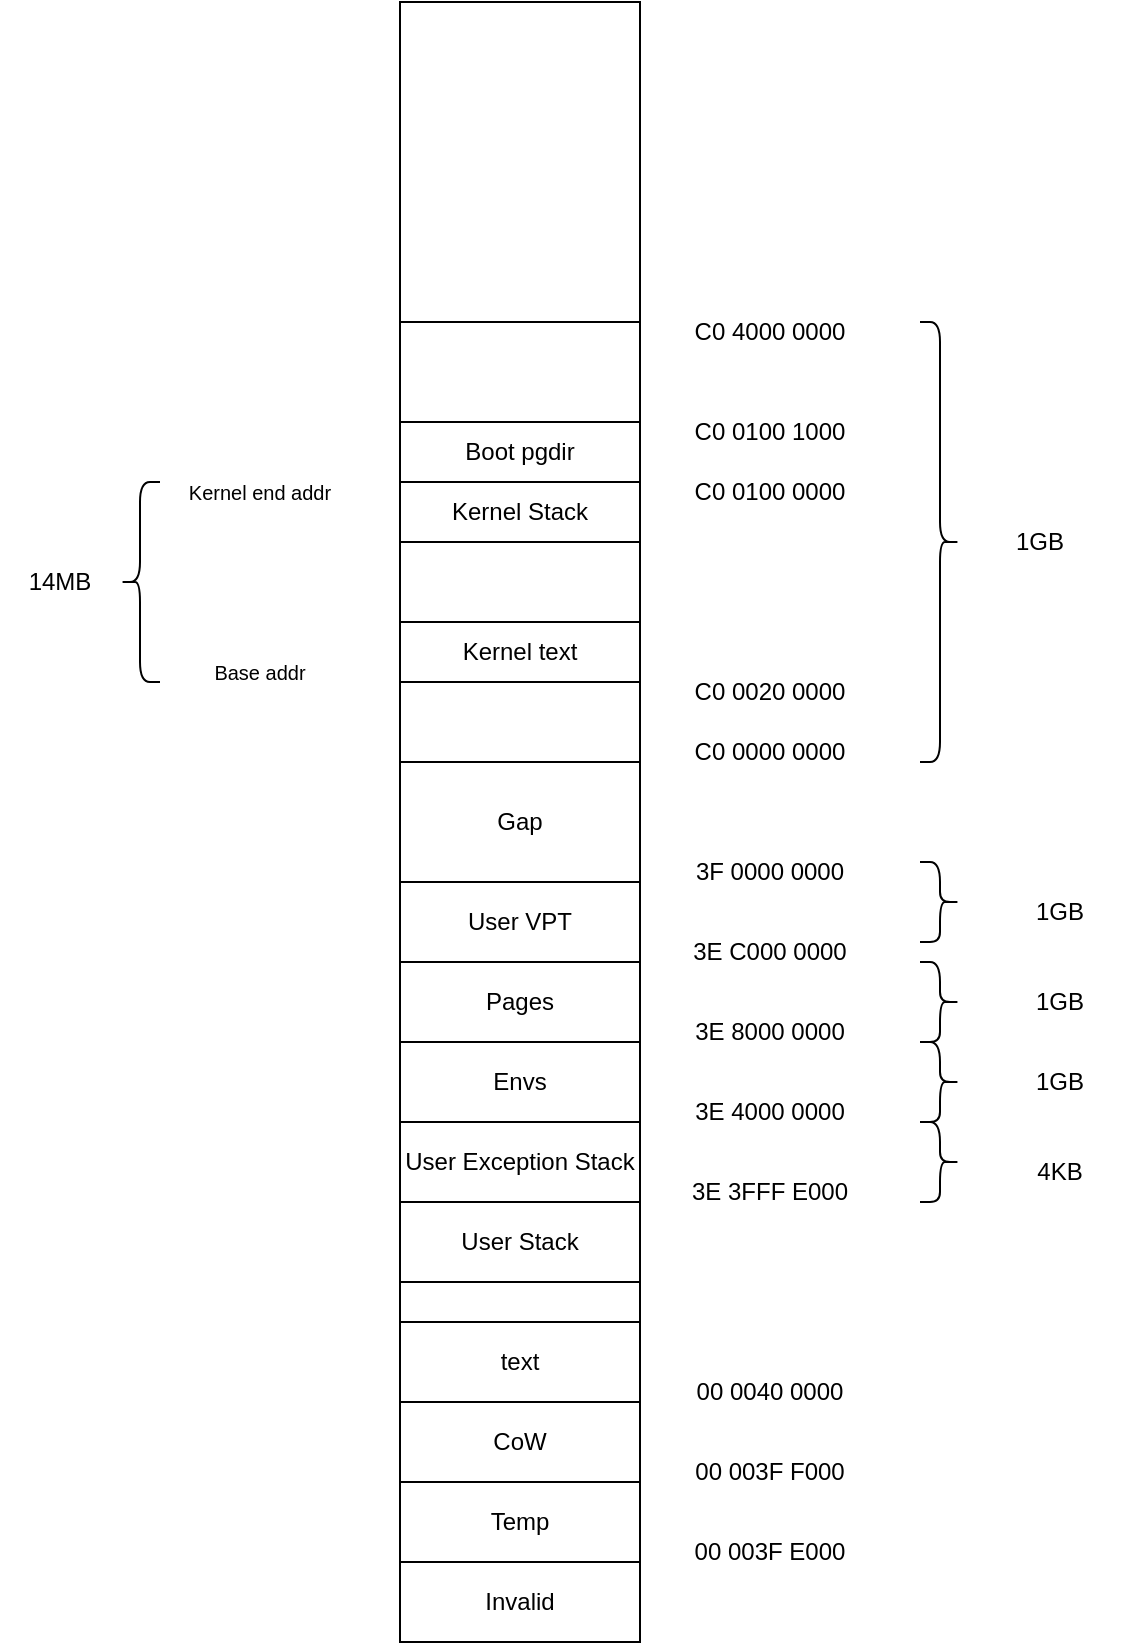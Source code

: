 <mxfile version="27.0.5">
  <diagram name="Page-1" id="hDKnlDYhPMeLxKIVLqfj">
    <mxGraphModel dx="815" dy="480" grid="1" gridSize="10" guides="1" tooltips="1" connect="1" arrows="1" fold="1" page="1" pageScale="1" pageWidth="827" pageHeight="1169" math="0" shadow="0">
      <root>
        <mxCell id="0" />
        <mxCell id="1" parent="0" />
        <mxCell id="FOV5wTT--X5z5NpUAhja-1" value="" style="rounded=0;whiteSpace=wrap;html=1;" parent="1" vertex="1">
          <mxGeometry x="210" y="260" width="120" height="660" as="geometry" />
        </mxCell>
        <mxCell id="FOV5wTT--X5z5NpUAhja-2" value="" style="rounded=0;whiteSpace=wrap;html=1;" parent="1" vertex="1">
          <mxGeometry x="210" y="340" width="120" height="140" as="geometry" />
        </mxCell>
        <mxCell id="FOV5wTT--X5z5NpUAhja-3" value="Kernel text" style="rounded=0;whiteSpace=wrap;html=1;" parent="1" vertex="1">
          <mxGeometry x="210" y="410" width="120" height="30" as="geometry" />
        </mxCell>
        <mxCell id="FOV5wTT--X5z5NpUAhja-4" value="C0 0000 0000" style="text;html=1;align=center;verticalAlign=middle;whiteSpace=wrap;rounded=0;" parent="1" vertex="1">
          <mxGeometry x="330" y="460" width="130" height="30" as="geometry" />
        </mxCell>
        <mxCell id="FOV5wTT--X5z5NpUAhja-5" value="C0 0020 0000" style="text;html=1;align=center;verticalAlign=middle;whiteSpace=wrap;rounded=0;" parent="1" vertex="1">
          <mxGeometry x="330" y="430" width="130" height="30" as="geometry" />
        </mxCell>
        <mxCell id="FOV5wTT--X5z5NpUAhja-6" value="C0 0100 0000" style="text;html=1;align=center;verticalAlign=middle;whiteSpace=wrap;rounded=0;" parent="1" vertex="1">
          <mxGeometry x="330" y="330" width="130" height="30" as="geometry" />
        </mxCell>
        <mxCell id="FOV5wTT--X5z5NpUAhja-7" value="&lt;font style=&quot;font-size: 10px;&quot;&gt;Kernel end addr&lt;/font&gt;" style="text;html=1;align=center;verticalAlign=middle;whiteSpace=wrap;rounded=0;" parent="1" vertex="1">
          <mxGeometry x="70" y="330" width="140" height="30" as="geometry" />
        </mxCell>
        <mxCell id="FOV5wTT--X5z5NpUAhja-8" value="&lt;font style=&quot;font-size: 10px;&quot;&gt;Base addr&lt;/font&gt;" style="text;html=1;align=center;verticalAlign=middle;whiteSpace=wrap;rounded=0;" parent="1" vertex="1">
          <mxGeometry x="70" y="420" width="140" height="30" as="geometry" />
        </mxCell>
        <mxCell id="FOV5wTT--X5z5NpUAhja-9" value="" style="shape=curlyBracket;whiteSpace=wrap;html=1;rounded=1;labelPosition=left;verticalLabelPosition=middle;align=right;verticalAlign=middle;" parent="1" vertex="1">
          <mxGeometry x="70" y="340" width="20" height="100" as="geometry" />
        </mxCell>
        <mxCell id="FOV5wTT--X5z5NpUAhja-10" value="14MB" style="text;html=1;align=center;verticalAlign=middle;whiteSpace=wrap;rounded=0;" parent="1" vertex="1">
          <mxGeometry x="10" y="375" width="60" height="30" as="geometry" />
        </mxCell>
        <mxCell id="FOV5wTT--X5z5NpUAhja-11" value="C0 4000 0000" style="text;html=1;align=center;verticalAlign=middle;whiteSpace=wrap;rounded=0;" parent="1" vertex="1">
          <mxGeometry x="330" y="250" width="130" height="30" as="geometry" />
        </mxCell>
        <mxCell id="FOV5wTT--X5z5NpUAhja-13" value="" style="shape=curlyBracket;whiteSpace=wrap;html=1;rounded=1;flipH=1;labelPosition=right;verticalLabelPosition=middle;align=left;verticalAlign=middle;" parent="1" vertex="1">
          <mxGeometry x="470" y="260" width="20" height="220" as="geometry" />
        </mxCell>
        <mxCell id="FOV5wTT--X5z5NpUAhja-14" value="1GB" style="text;html=1;align=center;verticalAlign=middle;whiteSpace=wrap;rounded=0;" parent="1" vertex="1">
          <mxGeometry x="500" y="355" width="60" height="30" as="geometry" />
        </mxCell>
        <mxCell id="FOV5wTT--X5z5NpUAhja-15" value="" style="rounded=0;whiteSpace=wrap;html=1;" parent="1" vertex="1">
          <mxGeometry x="210" y="100" width="120" height="160" as="geometry" />
        </mxCell>
        <mxCell id="FOV5wTT--X5z5NpUAhja-18" value="Kernel Stack" style="rounded=0;whiteSpace=wrap;html=1;" parent="1" vertex="1">
          <mxGeometry x="210" y="340" width="120" height="30" as="geometry" />
        </mxCell>
        <mxCell id="FOV5wTT--X5z5NpUAhja-20" value="Boot pgdir" style="rounded=0;whiteSpace=wrap;html=1;" parent="1" vertex="1">
          <mxGeometry x="210" y="310" width="120" height="30" as="geometry" />
        </mxCell>
        <mxCell id="FOV5wTT--X5z5NpUAhja-21" value="C0 0100 1000" style="text;html=1;align=center;verticalAlign=middle;whiteSpace=wrap;rounded=0;" parent="1" vertex="1">
          <mxGeometry x="330" y="300" width="130" height="30" as="geometry" />
        </mxCell>
        <mxCell id="FOV5wTT--X5z5NpUAhja-22" value="Gap" style="rounded=0;whiteSpace=wrap;html=1;" parent="1" vertex="1">
          <mxGeometry x="210" y="480" width="120" height="60" as="geometry" />
        </mxCell>
        <mxCell id="FOV5wTT--X5z5NpUAhja-23" value="3F 0000 0000" style="text;html=1;align=center;verticalAlign=middle;whiteSpace=wrap;rounded=0;" parent="1" vertex="1">
          <mxGeometry x="330" y="520" width="130" height="30" as="geometry" />
        </mxCell>
        <mxCell id="FOV5wTT--X5z5NpUAhja-24" value="Invalid" style="rounded=0;whiteSpace=wrap;html=1;" parent="1" vertex="1">
          <mxGeometry x="210" y="880" width="120" height="40" as="geometry" />
        </mxCell>
        <mxCell id="FOV5wTT--X5z5NpUAhja-25" value="text" style="rounded=0;whiteSpace=wrap;html=1;" parent="1" vertex="1">
          <mxGeometry x="210" y="760" width="120" height="40" as="geometry" />
        </mxCell>
        <mxCell id="FOV5wTT--X5z5NpUAhja-26" value="00 0040 0000" style="text;html=1;align=center;verticalAlign=middle;whiteSpace=wrap;rounded=0;" parent="1" vertex="1">
          <mxGeometry x="330" y="780" width="130" height="30" as="geometry" />
        </mxCell>
        <mxCell id="FOV5wTT--X5z5NpUAhja-27" value="CoW" style="rounded=0;whiteSpace=wrap;html=1;" parent="1" vertex="1">
          <mxGeometry x="210" y="800" width="120" height="40" as="geometry" />
        </mxCell>
        <mxCell id="FOV5wTT--X5z5NpUAhja-28" value="00 003F F000" style="text;html=1;align=center;verticalAlign=middle;whiteSpace=wrap;rounded=0;" parent="1" vertex="1">
          <mxGeometry x="330" y="820" width="130" height="30" as="geometry" />
        </mxCell>
        <mxCell id="FOV5wTT--X5z5NpUAhja-29" value="Temp" style="rounded=0;whiteSpace=wrap;html=1;" parent="1" vertex="1">
          <mxGeometry x="210" y="840" width="120" height="40" as="geometry" />
        </mxCell>
        <mxCell id="FOV5wTT--X5z5NpUAhja-30" value="00 003F E000" style="text;html=1;align=center;verticalAlign=middle;whiteSpace=wrap;rounded=0;" parent="1" vertex="1">
          <mxGeometry x="330" y="860" width="130" height="30" as="geometry" />
        </mxCell>
        <mxCell id="FOV5wTT--X5z5NpUAhja-32" value="User VPT" style="rounded=0;whiteSpace=wrap;html=1;" parent="1" vertex="1">
          <mxGeometry x="210" y="540" width="120" height="40" as="geometry" />
        </mxCell>
        <mxCell id="FOV5wTT--X5z5NpUAhja-33" value="3E C000 0000" style="text;html=1;align=center;verticalAlign=middle;whiteSpace=wrap;rounded=0;" parent="1" vertex="1">
          <mxGeometry x="330" y="560" width="130" height="30" as="geometry" />
        </mxCell>
        <mxCell id="FOV5wTT--X5z5NpUAhja-34" value="Pages" style="rounded=0;whiteSpace=wrap;html=1;" parent="1" vertex="1">
          <mxGeometry x="210" y="580" width="120" height="40" as="geometry" />
        </mxCell>
        <mxCell id="FOV5wTT--X5z5NpUAhja-35" value="3E 8000 0000" style="text;html=1;align=center;verticalAlign=middle;whiteSpace=wrap;rounded=0;" parent="1" vertex="1">
          <mxGeometry x="330" y="600" width="130" height="30" as="geometry" />
        </mxCell>
        <mxCell id="FOV5wTT--X5z5NpUAhja-36" value="Envs" style="rounded=0;whiteSpace=wrap;html=1;" parent="1" vertex="1">
          <mxGeometry x="210" y="620" width="120" height="40" as="geometry" />
        </mxCell>
        <mxCell id="FOV5wTT--X5z5NpUAhja-37" value="3E 4000 0000" style="text;html=1;align=center;verticalAlign=middle;whiteSpace=wrap;rounded=0;" parent="1" vertex="1">
          <mxGeometry x="330" y="640" width="130" height="30" as="geometry" />
        </mxCell>
        <mxCell id="FOV5wTT--X5z5NpUAhja-38" value="User Exception Stack" style="rounded=0;whiteSpace=wrap;html=1;" parent="1" vertex="1">
          <mxGeometry x="210" y="660" width="120" height="40" as="geometry" />
        </mxCell>
        <mxCell id="FOV5wTT--X5z5NpUAhja-39" value="3E 3FFF E000" style="text;html=1;align=center;verticalAlign=middle;whiteSpace=wrap;rounded=0;" parent="1" vertex="1">
          <mxGeometry x="330" y="680" width="130" height="30" as="geometry" />
        </mxCell>
        <mxCell id="FOV5wTT--X5z5NpUAhja-40" value="User Stack" style="rounded=0;whiteSpace=wrap;html=1;" parent="1" vertex="1">
          <mxGeometry x="210" y="700" width="120" height="40" as="geometry" />
        </mxCell>
        <mxCell id="FOV5wTT--X5z5NpUAhja-41" value="" style="shape=curlyBracket;whiteSpace=wrap;html=1;rounded=1;flipH=1;labelPosition=right;verticalLabelPosition=middle;align=left;verticalAlign=middle;" parent="1" vertex="1">
          <mxGeometry x="470" y="530" width="20" height="40" as="geometry" />
        </mxCell>
        <mxCell id="FOV5wTT--X5z5NpUAhja-42" value="1GB" style="text;html=1;align=center;verticalAlign=middle;whiteSpace=wrap;rounded=0;" parent="1" vertex="1">
          <mxGeometry x="510" y="540" width="60" height="30" as="geometry" />
        </mxCell>
        <mxCell id="FOV5wTT--X5z5NpUAhja-43" value="" style="shape=curlyBracket;whiteSpace=wrap;html=1;rounded=1;flipH=1;labelPosition=right;verticalLabelPosition=middle;align=left;verticalAlign=middle;size=0.5;" parent="1" vertex="1">
          <mxGeometry x="470" y="580" width="20" height="40" as="geometry" />
        </mxCell>
        <mxCell id="FOV5wTT--X5z5NpUAhja-44" value="1GB" style="text;html=1;align=center;verticalAlign=middle;whiteSpace=wrap;rounded=0;" parent="1" vertex="1">
          <mxGeometry x="510" y="585" width="60" height="30" as="geometry" />
        </mxCell>
        <mxCell id="FOV5wTT--X5z5NpUAhja-45" value="" style="shape=curlyBracket;whiteSpace=wrap;html=1;rounded=1;flipH=1;labelPosition=right;verticalLabelPosition=middle;align=left;verticalAlign=middle;size=0.5;" parent="1" vertex="1">
          <mxGeometry x="470" y="620" width="20" height="40" as="geometry" />
        </mxCell>
        <mxCell id="FOV5wTT--X5z5NpUAhja-46" value="1GB" style="text;html=1;align=center;verticalAlign=middle;whiteSpace=wrap;rounded=0;" parent="1" vertex="1">
          <mxGeometry x="510" y="625" width="60" height="30" as="geometry" />
        </mxCell>
        <mxCell id="FOV5wTT--X5z5NpUAhja-47" value="" style="shape=curlyBracket;whiteSpace=wrap;html=1;rounded=1;flipH=1;labelPosition=right;verticalLabelPosition=middle;align=left;verticalAlign=middle;size=0.5;" parent="1" vertex="1">
          <mxGeometry x="470" y="660" width="20" height="40" as="geometry" />
        </mxCell>
        <mxCell id="FOV5wTT--X5z5NpUAhja-48" value="4KB" style="text;html=1;align=center;verticalAlign=middle;whiteSpace=wrap;rounded=0;" parent="1" vertex="1">
          <mxGeometry x="510" y="670" width="60" height="30" as="geometry" />
        </mxCell>
      </root>
    </mxGraphModel>
  </diagram>
</mxfile>
